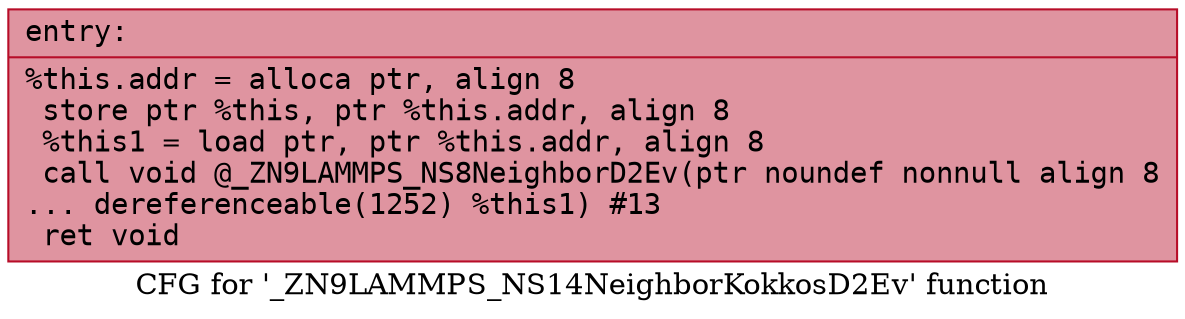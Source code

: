 digraph "CFG for '_ZN9LAMMPS_NS14NeighborKokkosD2Ev' function" {
	label="CFG for '_ZN9LAMMPS_NS14NeighborKokkosD2Ev' function";

	Node0x565291d283c0 [shape=record,color="#b70d28ff", style=filled, fillcolor="#b70d2870" fontname="Courier",label="{entry:\l|  %this.addr = alloca ptr, align 8\l  store ptr %this, ptr %this.addr, align 8\l  %this1 = load ptr, ptr %this.addr, align 8\l  call void @_ZN9LAMMPS_NS8NeighborD2Ev(ptr noundef nonnull align 8\l... dereferenceable(1252) %this1) #13\l  ret void\l}"];
}
